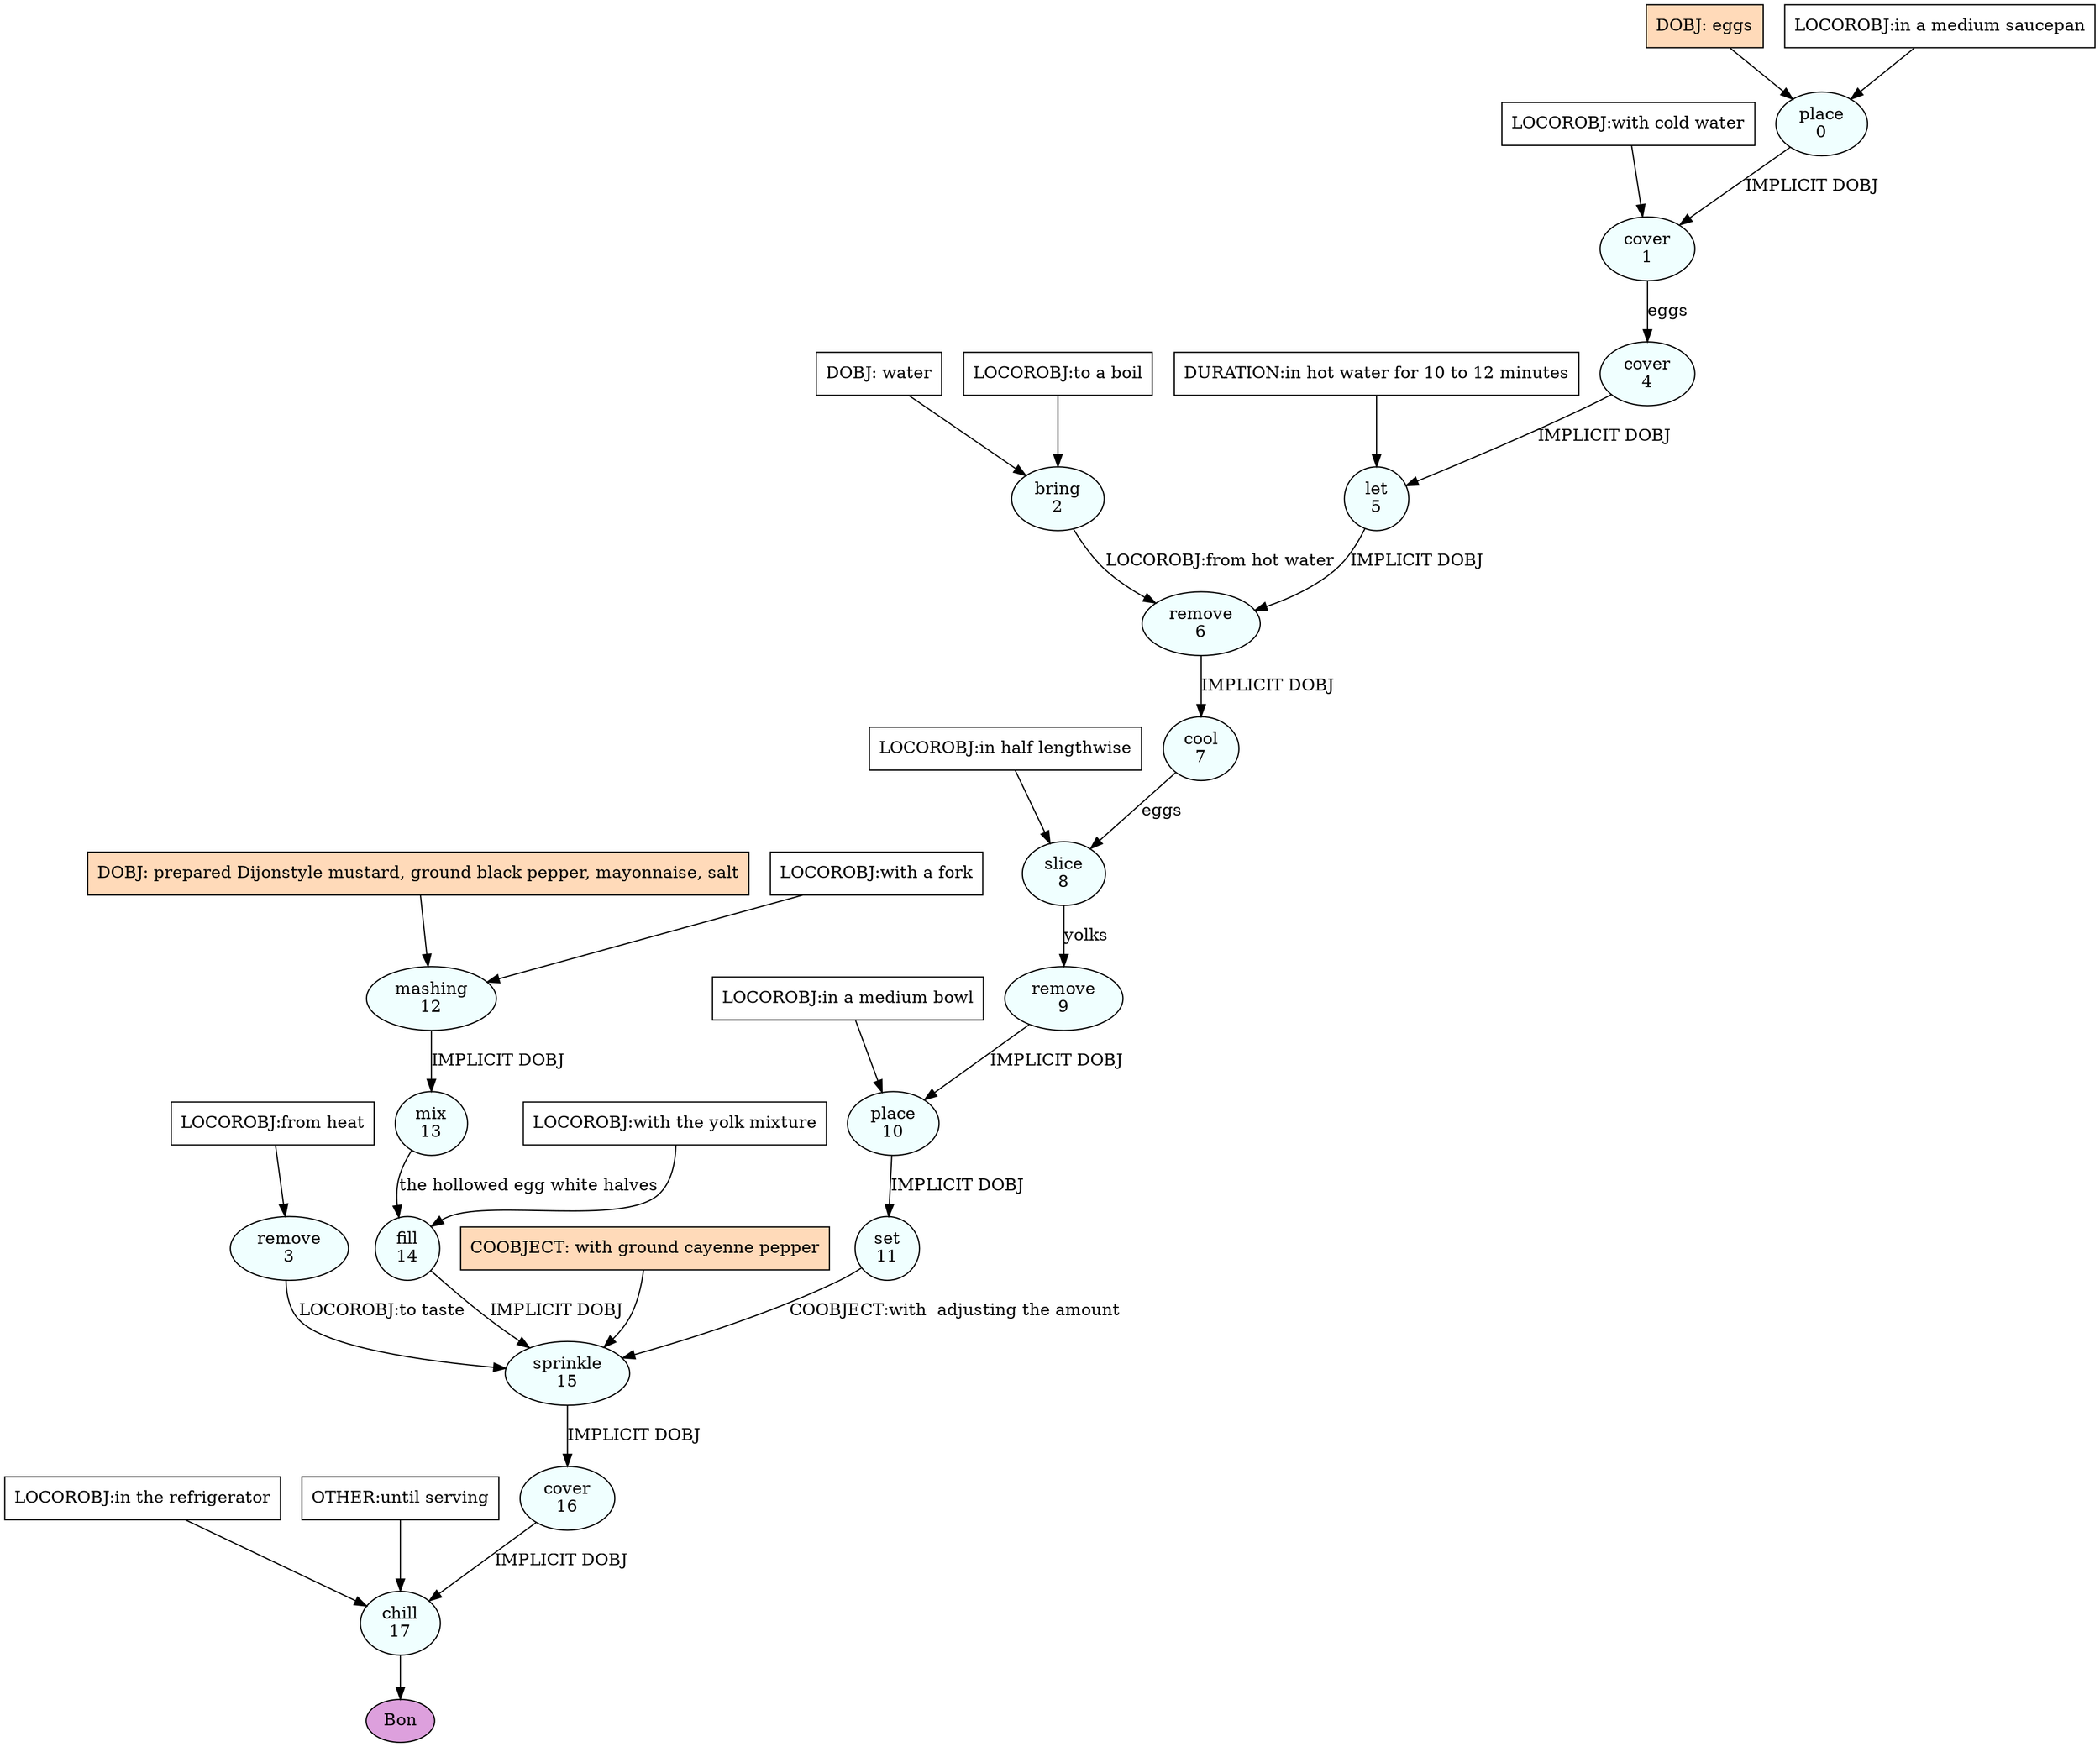 digraph recipe {
E0[label="place
0", shape=oval, style=filled, fillcolor=azure]
E1[label="cover
1", shape=oval, style=filled, fillcolor=azure]
E2[label="bring
2", shape=oval, style=filled, fillcolor=azure]
E3[label="remove
3", shape=oval, style=filled, fillcolor=azure]
E4[label="cover
4", shape=oval, style=filled, fillcolor=azure]
E5[label="let
5", shape=oval, style=filled, fillcolor=azure]
E6[label="remove
6", shape=oval, style=filled, fillcolor=azure]
E7[label="cool
7", shape=oval, style=filled, fillcolor=azure]
E8[label="slice
8", shape=oval, style=filled, fillcolor=azure]
E9[label="remove
9", shape=oval, style=filled, fillcolor=azure]
E10[label="place
10", shape=oval, style=filled, fillcolor=azure]
E11[label="set
11", shape=oval, style=filled, fillcolor=azure]
E12[label="mashing
12", shape=oval, style=filled, fillcolor=azure]
E13[label="mix
13", shape=oval, style=filled, fillcolor=azure]
E14[label="fill
14", shape=oval, style=filled, fillcolor=azure]
E15[label="sprinkle
15", shape=oval, style=filled, fillcolor=azure]
E16[label="cover
16", shape=oval, style=filled, fillcolor=azure]
E17[label="chill
17", shape=oval, style=filled, fillcolor=azure]
P3_0[label="LOCOROBJ:from heat", shape=box, style=filled, fillcolor=white]
P3_0 -> E3
D12[label="DOBJ: prepared Dijonstyle mustard, ground black pepper, mayonnaise, salt", shape=box, style=filled, fillcolor=peachpuff]
D12 -> E12
P12_0[label="LOCOROBJ:with a fork", shape=box, style=filled, fillcolor=white]
P12_0 -> E12
D0[label="DOBJ: eggs", shape=box, style=filled, fillcolor=peachpuff]
D0 -> E0
P0_0[label="LOCOROBJ:in a medium saucepan", shape=box, style=filled, fillcolor=white]
P0_0 -> E0
D2[label="DOBJ: water", shape=box, style=filled, fillcolor=white]
D2 -> E2
P2_0[label="LOCOROBJ:to a boil", shape=box, style=filled, fillcolor=white]
P2_0 -> E2
E0 -> E1 [label="IMPLICIT DOBJ"]
P1_0_0[label="LOCOROBJ:with cold water", shape=box, style=filled, fillcolor=white]
P1_0_0 -> E1
E1 -> E4 [label="eggs"]
E4 -> E5 [label="IMPLICIT DOBJ"]
P5_0_0[label="DURATION:in hot water for 10 to 12 minutes", shape=box, style=filled, fillcolor=white]
P5_0_0 -> E5
E5 -> E6 [label="IMPLICIT DOBJ"]
E2 -> E6 [label="LOCOROBJ:from hot water"]
E6 -> E7 [label="IMPLICIT DOBJ"]
E7 -> E8 [label="eggs"]
P8_0_0[label="LOCOROBJ:in half lengthwise", shape=box, style=filled, fillcolor=white]
P8_0_0 -> E8
E8 -> E9 [label="yolks"]
E9 -> E10 [label="IMPLICIT DOBJ"]
P10_0_0[label="LOCOROBJ:in a medium bowl", shape=box, style=filled, fillcolor=white]
P10_0_0 -> E10
E10 -> E11 [label="IMPLICIT DOBJ"]
E12 -> E13 [label="IMPLICIT DOBJ"]
E13 -> E14 [label="the hollowed egg white halves"]
P14_0_0[label="LOCOROBJ:with the yolk mixture", shape=box, style=filled, fillcolor=white]
P14_0_0 -> E14
E14 -> E15 [label="IMPLICIT DOBJ"]
P15_0_ing[label="COOBJECT: with ground cayenne pepper", shape=box, style=filled, fillcolor=peachpuff]
P15_0_ing -> E15
E11 -> E15 [label="COOBJECT:with  adjusting the amount"]
E3 -> E15 [label="LOCOROBJ:to taste"]
E15 -> E16 [label="IMPLICIT DOBJ"]
E16 -> E17 [label="IMPLICIT DOBJ"]
P17_0_0[label="LOCOROBJ:in the refrigerator", shape=box, style=filled, fillcolor=white]
P17_0_0 -> E17
P17_1_0[label="OTHER:until serving", shape=box, style=filled, fillcolor=white]
P17_1_0 -> E17
EOR[label="Bon", shape=oval, style=filled, fillcolor=plum]
E17 -> EOR
}
